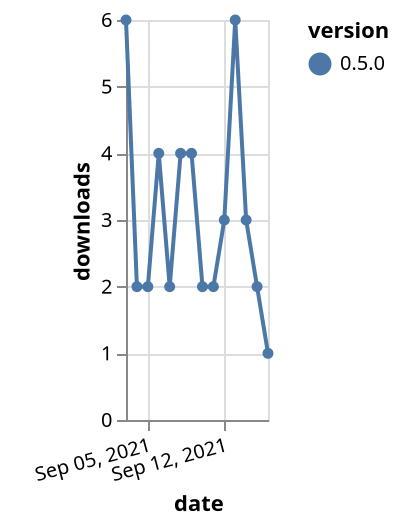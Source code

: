 {"$schema": "https://vega.github.io/schema/vega-lite/v5.json", "description": "A simple bar chart with embedded data.", "data": {"values": [{"date": "2021-09-03", "total": 3103, "delta": 6, "version": "0.5.0"}, {"date": "2021-09-04", "total": 3105, "delta": 2, "version": "0.5.0"}, {"date": "2021-09-05", "total": 3107, "delta": 2, "version": "0.5.0"}, {"date": "2021-09-06", "total": 3111, "delta": 4, "version": "0.5.0"}, {"date": "2021-09-07", "total": 3113, "delta": 2, "version": "0.5.0"}, {"date": "2021-09-08", "total": 3117, "delta": 4, "version": "0.5.0"}, {"date": "2021-09-09", "total": 3121, "delta": 4, "version": "0.5.0"}, {"date": "2021-09-10", "total": 3123, "delta": 2, "version": "0.5.0"}, {"date": "2021-09-11", "total": 3125, "delta": 2, "version": "0.5.0"}, {"date": "2021-09-12", "total": 3128, "delta": 3, "version": "0.5.0"}, {"date": "2021-09-13", "total": 3134, "delta": 6, "version": "0.5.0"}, {"date": "2021-09-14", "total": 3137, "delta": 3, "version": "0.5.0"}, {"date": "2021-09-15", "total": 3139, "delta": 2, "version": "0.5.0"}, {"date": "2021-09-16", "total": 3140, "delta": 1, "version": "0.5.0"}]}, "width": "container", "mark": {"type": "line", "point": {"filled": true}}, "encoding": {"x": {"field": "date", "type": "temporal", "timeUnit": "yearmonthdate", "title": "date", "axis": {"labelAngle": -15}}, "y": {"field": "delta", "type": "quantitative", "title": "downloads"}, "color": {"field": "version", "type": "nominal"}, "tooltip": {"field": "delta"}}}